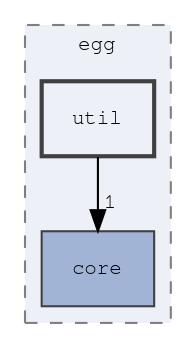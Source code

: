 digraph "source/egg/util"
{
 // LATEX_PDF_SIZE
  edge [fontname="FreeMono",fontsize="10",labelfontname="FreeMono",labelfontsize="10"];
  node [fontname="FreeMono",fontsize="10",shape=record];
  compound=true
  subgraph clusterdir_dfa3dd376ef284b4fe91688c4c5b67ec {
    graph [ bgcolor="#edf0f7", pencolor="grey50", style="filled,dashed,", label="egg", fontname="FreeMono", fontsize="10", URL="dir_dfa3dd376ef284b4fe91688c4c5b67ec.html"]
  dir_6b5970774031d87b0089cc8f859b8439 [shape=box, label="core", style="filled,", fillcolor="#a2b4d6", color="grey25", URL="dir_6b5970774031d87b0089cc8f859b8439.html"];
  dir_318446f512858a556f477d31fe0f33fa [shape=box, label="util", style="filled,bold,", fillcolor="#edf0f7", color="grey25", URL="dir_318446f512858a556f477d31fe0f33fa.html"];
  }
  dir_318446f512858a556f477d31fe0f33fa->dir_6b5970774031d87b0089cc8f859b8439 [headlabel="1", labeldistance=1.5 headhref="dir_000023_000001.html"];
}
